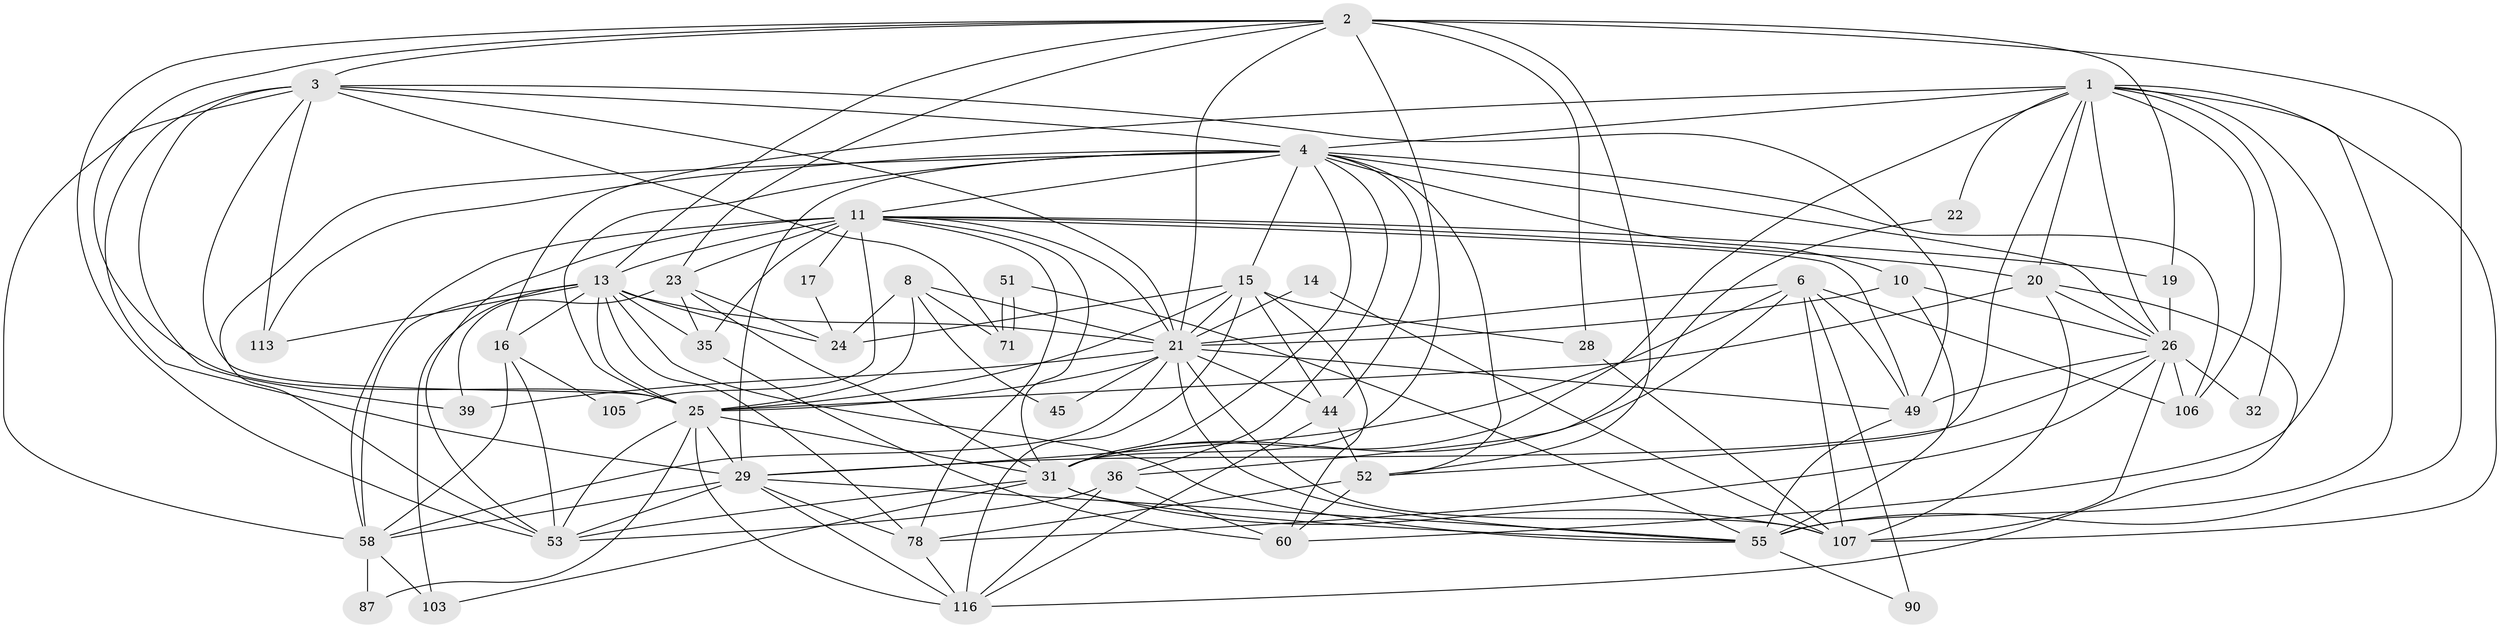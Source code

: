 // original degree distribution, {5: 0.1440677966101695, 4: 0.2542372881355932, 2: 0.17796610169491525, 3: 0.2542372881355932, 6: 0.07627118644067797, 7: 0.07627118644067797, 8: 0.00847457627118644, 10: 0.00847457627118644}
// Generated by graph-tools (version 1.1) at 2025/18/03/04/25 18:18:41]
// undirected, 47 vertices, 151 edges
graph export_dot {
graph [start="1"]
  node [color=gray90,style=filled];
  1 [super="+63+34+97+50"];
  2 [super="+77+114+42"];
  3 [super="+7"];
  4 [super="+18+5"];
  6 [super="+46+59"];
  8 [super="+102"];
  10;
  11 [super="+12+68+84+81"];
  13 [super="+41"];
  14;
  15 [super="+38"];
  16 [super="+64"];
  17;
  19;
  20 [super="+80"];
  21 [super="+27+33"];
  22;
  23 [super="+79"];
  24 [super="+40"];
  25 [super="+74+69+99"];
  26 [super="+65+37"];
  28;
  29 [super="+30+43"];
  31 [super="+76+85"];
  32;
  35;
  36 [super="+101"];
  39 [super="+98"];
  44 [super="+61+83"];
  45;
  49 [super="+112+75"];
  51;
  52 [super="+88+56"];
  53 [super="+66+57"];
  55 [super="+72"];
  58 [super="+62"];
  60;
  71;
  78 [super="+92"];
  87;
  90;
  103;
  105;
  106 [super="+111"];
  107 [super="+115"];
  113;
  116;
  1 -- 22;
  1 -- 32;
  1 -- 60;
  1 -- 26;
  1 -- 55;
  1 -- 107;
  1 -- 20;
  1 -- 16;
  1 -- 31;
  1 -- 106;
  1 -- 4;
  1 -- 52;
  2 -- 3;
  2 -- 55 [weight=2];
  2 -- 53;
  2 -- 19;
  2 -- 28;
  2 -- 31;
  2 -- 21;
  2 -- 23;
  2 -- 13;
  2 -- 25;
  2 -- 52;
  3 -- 29;
  3 -- 21 [weight=2];
  3 -- 4;
  3 -- 39;
  3 -- 71;
  3 -- 113;
  3 -- 49;
  3 -- 25;
  3 -- 58;
  4 -- 53;
  4 -- 36;
  4 -- 29;
  4 -- 10;
  4 -- 11 [weight=2];
  4 -- 44;
  4 -- 106;
  4 -- 15;
  4 -- 113;
  4 -- 52;
  4 -- 25;
  4 -- 26;
  4 -- 31;
  6 -- 49;
  6 -- 107;
  6 -- 29;
  6 -- 31;
  6 -- 90;
  6 -- 21;
  6 -- 106;
  8 -- 71;
  8 -- 24;
  8 -- 45;
  8 -- 21;
  8 -- 25;
  10 -- 55;
  10 -- 21;
  10 -- 26;
  11 -- 53 [weight=3];
  11 -- 35;
  11 -- 58;
  11 -- 105;
  11 -- 13;
  11 -- 17;
  11 -- 19;
  11 -- 78;
  11 -- 21;
  11 -- 20;
  11 -- 49;
  11 -- 23;
  11 -- 31;
  13 -- 113;
  13 -- 35;
  13 -- 24;
  13 -- 58 [weight=2];
  13 -- 103;
  13 -- 16;
  13 -- 55;
  13 -- 25;
  13 -- 78;
  13 -- 21;
  14 -- 107;
  14 -- 21;
  15 -- 60;
  15 -- 44 [weight=2];
  15 -- 116;
  15 -- 24;
  15 -- 25;
  15 -- 28;
  15 -- 21;
  16 -- 53;
  16 -- 105;
  16 -- 58;
  17 -- 24;
  19 -- 26;
  20 -- 107;
  20 -- 26;
  20 -- 116;
  20 -- 25;
  21 -- 25;
  21 -- 39 [weight=2];
  21 -- 45;
  21 -- 107;
  21 -- 44;
  21 -- 49;
  21 -- 55;
  21 -- 58;
  22 -- 36;
  23 -- 39;
  23 -- 24;
  23 -- 35;
  23 -- 31;
  25 -- 87;
  25 -- 29 [weight=2];
  25 -- 116;
  25 -- 53;
  25 -- 31;
  26 -- 32;
  26 -- 29;
  26 -- 107;
  26 -- 106;
  26 -- 78;
  26 -- 49;
  28 -- 107;
  29 -- 58 [weight=2];
  29 -- 116;
  29 -- 53;
  29 -- 55;
  29 -- 78;
  31 -- 53 [weight=2];
  31 -- 107;
  31 -- 103;
  31 -- 55;
  35 -- 60;
  36 -- 60;
  36 -- 116;
  36 -- 53;
  44 -- 52;
  44 -- 116;
  49 -- 55;
  51 -- 71;
  51 -- 71;
  51 -- 55;
  52 -- 78;
  52 -- 60;
  55 -- 90;
  58 -- 103;
  58 -- 87;
  78 -- 116;
}
